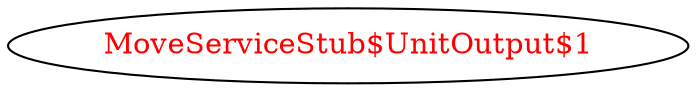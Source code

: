 digraph dependencyGraph {
 concentrate=true;
 ranksep="2.0";
 rankdir="LR"; 
 splines="ortho";
"MoveServiceStub$UnitOutput$1" [fontcolor="red"];
}